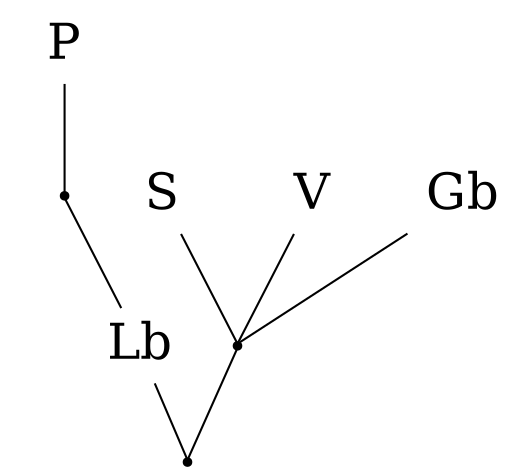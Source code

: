 graph clustering {
	size="5,5"

	P [label="P" shape=plaintext fontsize=24];
	6 [shape=point];
	S [label="S" shape=plaintext fontsize=24];
	V [label="V" shape=plaintext fontsize=24];
	Gb [label="Gb" shape=plaintext fontsize=24];
	Lb [label="Lb" shape=plaintext fontsize=24];
	7 [shape=point];
	8 [shape=point];

	P -- 6;
	6 -- Lb;
	S -- 7;
	V -- 7;
	Gb -- 7;
	Lb -- 8;
	7 -- 8;
}